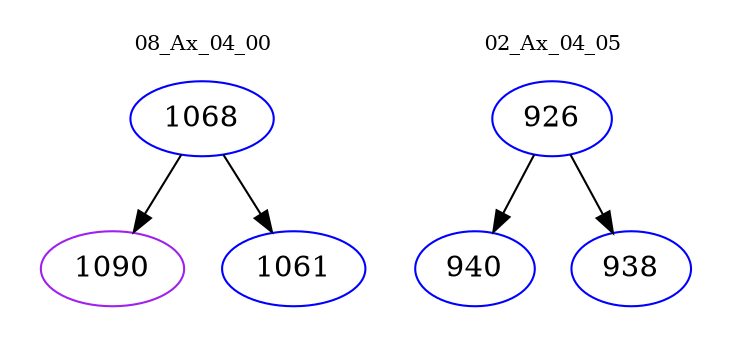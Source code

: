 digraph{
subgraph cluster_0 {
color = white
label = "08_Ax_04_00";
fontsize=10;
T0_1068 [label="1068", color="blue"]
T0_1068 -> T0_1090 [color="black"]
T0_1090 [label="1090", color="purple"]
T0_1068 -> T0_1061 [color="black"]
T0_1061 [label="1061", color="blue"]
}
subgraph cluster_1 {
color = white
label = "02_Ax_04_05";
fontsize=10;
T1_926 [label="926", color="blue"]
T1_926 -> T1_940 [color="black"]
T1_940 [label="940", color="blue"]
T1_926 -> T1_938 [color="black"]
T1_938 [label="938", color="blue"]
}
}

